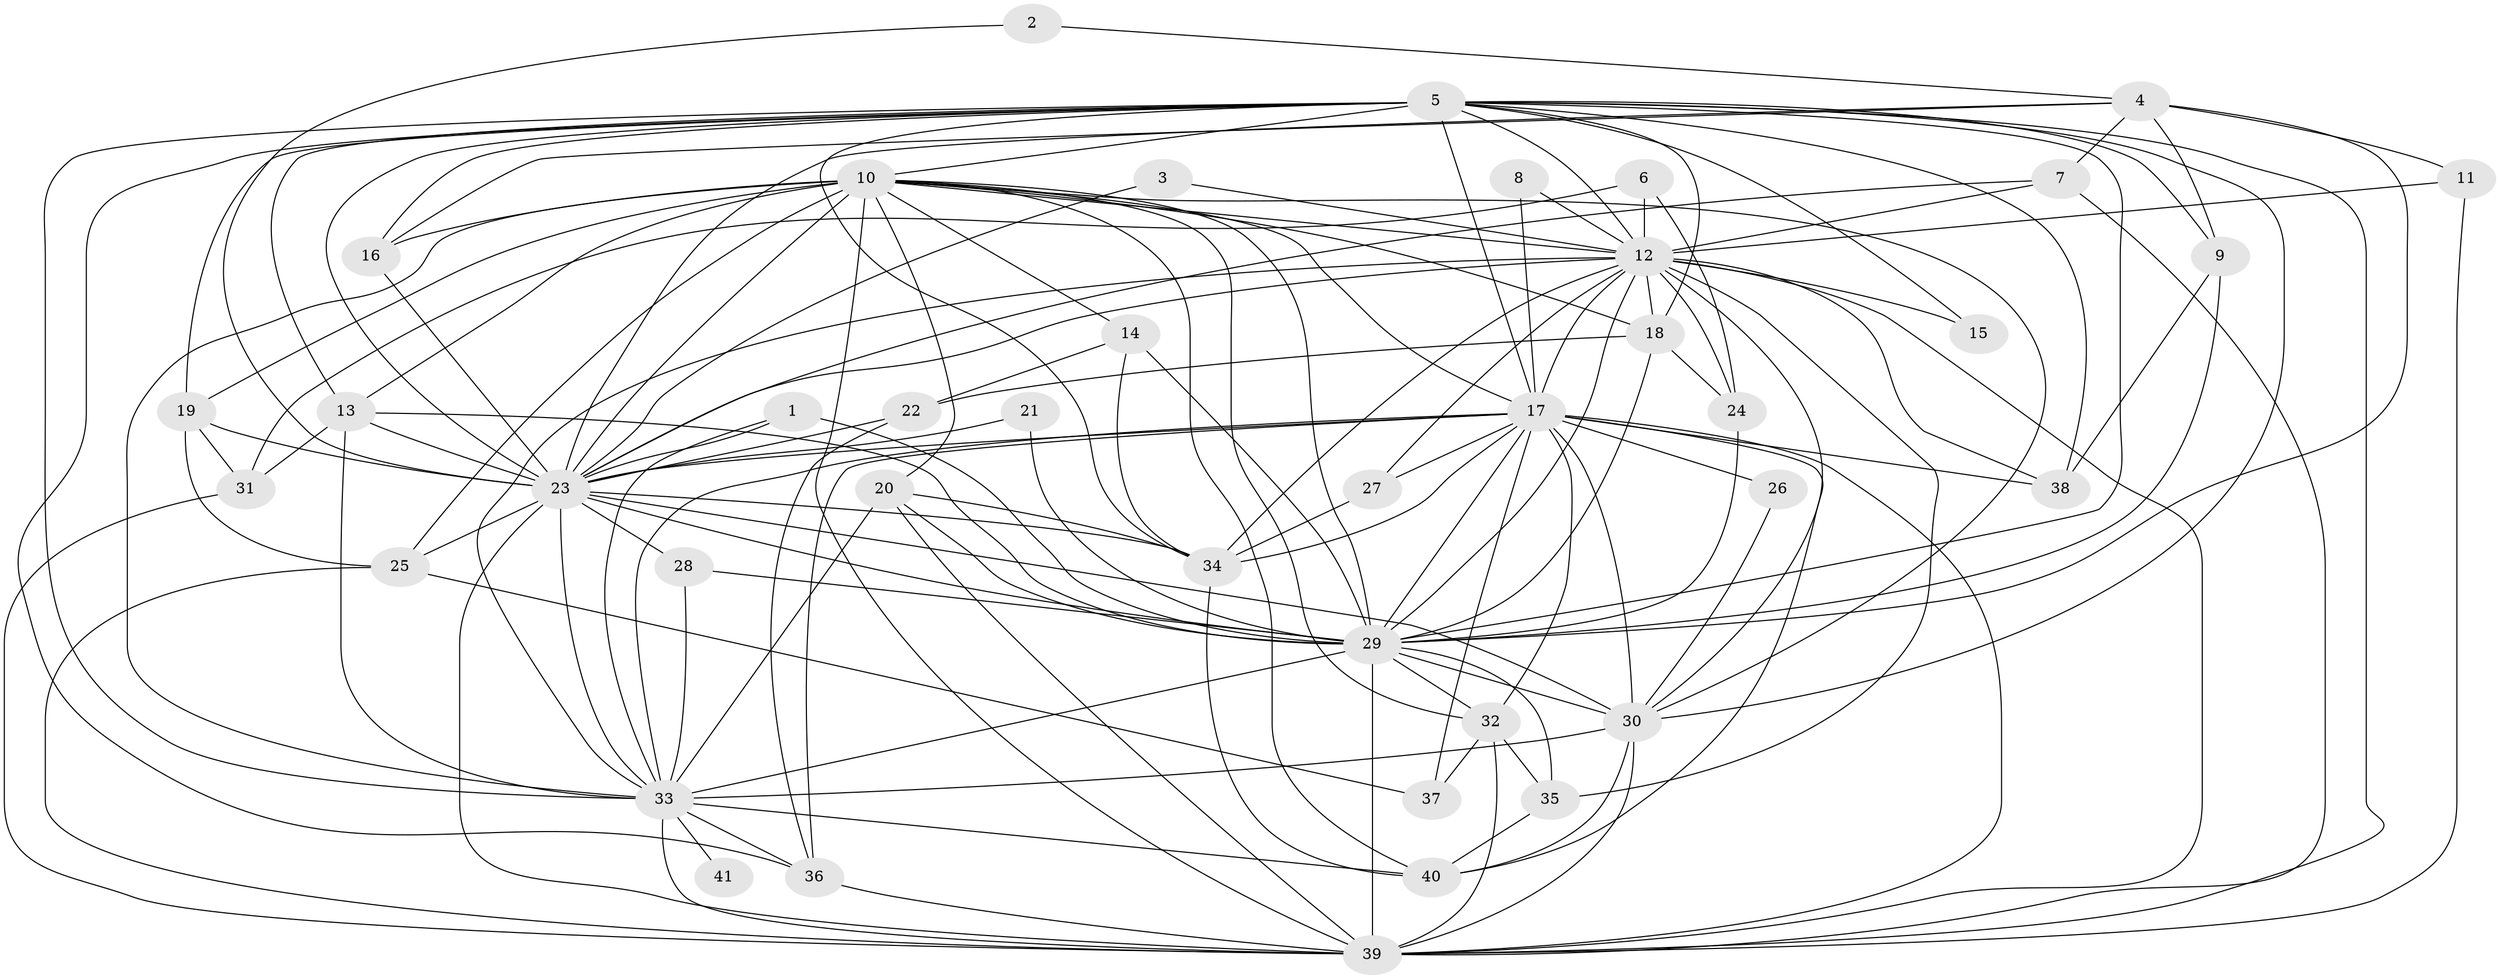 // original degree distribution, {32: 0.007352941176470588, 27: 0.007352941176470588, 28: 0.022058823529411766, 29: 0.007352941176470588, 12: 0.007352941176470588, 18: 0.007352941176470588, 15: 0.007352941176470588, 22: 0.007352941176470588, 10: 0.007352941176470588, 3: 0.22794117647058823, 5: 0.04411764705882353, 9: 0.014705882352941176, 2: 0.5294117647058824, 4: 0.08823529411764706, 6: 0.014705882352941176}
// Generated by graph-tools (version 1.1) at 2025/36/03/04/25 23:36:37]
// undirected, 41 vertices, 139 edges
graph export_dot {
  node [color=gray90,style=filled];
  1;
  2;
  3;
  4;
  5;
  6;
  7;
  8;
  9;
  10;
  11;
  12;
  13;
  14;
  15;
  16;
  17;
  18;
  19;
  20;
  21;
  22;
  23;
  24;
  25;
  26;
  27;
  28;
  29;
  30;
  31;
  32;
  33;
  34;
  35;
  36;
  37;
  38;
  39;
  40;
  41;
  1 -- 23 [weight=1.0];
  1 -- 29 [weight=1.0];
  1 -- 33 [weight=1.0];
  2 -- 4 [weight=1.0];
  2 -- 23 [weight=1.0];
  3 -- 12 [weight=1.0];
  3 -- 23 [weight=1.0];
  4 -- 7 [weight=1.0];
  4 -- 9 [weight=1.0];
  4 -- 11 [weight=1.0];
  4 -- 16 [weight=1.0];
  4 -- 23 [weight=1.0];
  4 -- 29 [weight=2.0];
  5 -- 9 [weight=1.0];
  5 -- 10 [weight=3.0];
  5 -- 12 [weight=1.0];
  5 -- 13 [weight=1.0];
  5 -- 15 [weight=2.0];
  5 -- 16 [weight=1.0];
  5 -- 17 [weight=2.0];
  5 -- 18 [weight=2.0];
  5 -- 19 [weight=1.0];
  5 -- 23 [weight=2.0];
  5 -- 29 [weight=1.0];
  5 -- 30 [weight=1.0];
  5 -- 33 [weight=3.0];
  5 -- 34 [weight=1.0];
  5 -- 36 [weight=1.0];
  5 -- 38 [weight=1.0];
  5 -- 39 [weight=5.0];
  6 -- 12 [weight=2.0];
  6 -- 24 [weight=1.0];
  6 -- 31 [weight=1.0];
  7 -- 12 [weight=2.0];
  7 -- 23 [weight=1.0];
  7 -- 39 [weight=1.0];
  8 -- 12 [weight=1.0];
  8 -- 17 [weight=1.0];
  9 -- 29 [weight=1.0];
  9 -- 38 [weight=1.0];
  10 -- 12 [weight=2.0];
  10 -- 13 [weight=1.0];
  10 -- 14 [weight=1.0];
  10 -- 16 [weight=1.0];
  10 -- 17 [weight=1.0];
  10 -- 18 [weight=1.0];
  10 -- 19 [weight=1.0];
  10 -- 20 [weight=2.0];
  10 -- 23 [weight=2.0];
  10 -- 25 [weight=2.0];
  10 -- 29 [weight=1.0];
  10 -- 30 [weight=2.0];
  10 -- 32 [weight=1.0];
  10 -- 33 [weight=2.0];
  10 -- 39 [weight=3.0];
  10 -- 40 [weight=1.0];
  11 -- 12 [weight=1.0];
  11 -- 39 [weight=1.0];
  12 -- 15 [weight=1.0];
  12 -- 17 [weight=2.0];
  12 -- 18 [weight=1.0];
  12 -- 23 [weight=1.0];
  12 -- 24 [weight=1.0];
  12 -- 27 [weight=1.0];
  12 -- 29 [weight=2.0];
  12 -- 30 [weight=3.0];
  12 -- 33 [weight=1.0];
  12 -- 34 [weight=1.0];
  12 -- 35 [weight=1.0];
  12 -- 38 [weight=1.0];
  12 -- 39 [weight=3.0];
  13 -- 23 [weight=1.0];
  13 -- 29 [weight=1.0];
  13 -- 31 [weight=1.0];
  13 -- 33 [weight=1.0];
  14 -- 22 [weight=1.0];
  14 -- 29 [weight=1.0];
  14 -- 34 [weight=1.0];
  16 -- 23 [weight=1.0];
  17 -- 23 [weight=1.0];
  17 -- 26 [weight=3.0];
  17 -- 27 [weight=1.0];
  17 -- 29 [weight=2.0];
  17 -- 30 [weight=2.0];
  17 -- 32 [weight=1.0];
  17 -- 33 [weight=1.0];
  17 -- 34 [weight=2.0];
  17 -- 36 [weight=1.0];
  17 -- 37 [weight=1.0];
  17 -- 38 [weight=2.0];
  17 -- 39 [weight=3.0];
  17 -- 40 [weight=1.0];
  18 -- 22 [weight=1.0];
  18 -- 24 [weight=1.0];
  18 -- 29 [weight=1.0];
  19 -- 23 [weight=1.0];
  19 -- 25 [weight=1.0];
  19 -- 31 [weight=1.0];
  20 -- 29 [weight=2.0];
  20 -- 33 [weight=1.0];
  20 -- 34 [weight=1.0];
  20 -- 39 [weight=1.0];
  21 -- 23 [weight=2.0];
  21 -- 29 [weight=1.0];
  22 -- 23 [weight=1.0];
  22 -- 36 [weight=1.0];
  23 -- 25 [weight=1.0];
  23 -- 28 [weight=1.0];
  23 -- 29 [weight=1.0];
  23 -- 30 [weight=3.0];
  23 -- 33 [weight=1.0];
  23 -- 34 [weight=1.0];
  23 -- 39 [weight=5.0];
  24 -- 29 [weight=1.0];
  25 -- 37 [weight=1.0];
  25 -- 39 [weight=1.0];
  26 -- 30 [weight=1.0];
  27 -- 34 [weight=1.0];
  28 -- 29 [weight=1.0];
  28 -- 33 [weight=1.0];
  29 -- 30 [weight=3.0];
  29 -- 32 [weight=1.0];
  29 -- 33 [weight=2.0];
  29 -- 35 [weight=1.0];
  29 -- 39 [weight=4.0];
  30 -- 33 [weight=1.0];
  30 -- 39 [weight=2.0];
  30 -- 40 [weight=1.0];
  31 -- 39 [weight=2.0];
  32 -- 35 [weight=1.0];
  32 -- 37 [weight=1.0];
  32 -- 39 [weight=2.0];
  33 -- 36 [weight=1.0];
  33 -- 39 [weight=2.0];
  33 -- 40 [weight=1.0];
  33 -- 41 [weight=2.0];
  34 -- 40 [weight=1.0];
  35 -- 40 [weight=1.0];
  36 -- 39 [weight=2.0];
}

